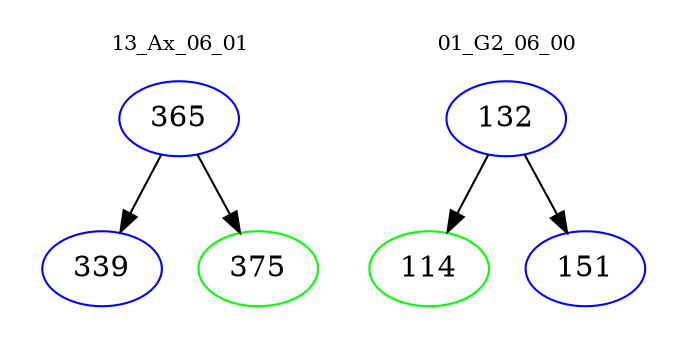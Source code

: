 digraph{
subgraph cluster_0 {
color = white
label = "13_Ax_06_01";
fontsize=10;
T0_365 [label="365", color="blue"]
T0_365 -> T0_339 [color="black"]
T0_339 [label="339", color="blue"]
T0_365 -> T0_375 [color="black"]
T0_375 [label="375", color="green"]
}
subgraph cluster_1 {
color = white
label = "01_G2_06_00";
fontsize=10;
T1_132 [label="132", color="blue"]
T1_132 -> T1_114 [color="black"]
T1_114 [label="114", color="green"]
T1_132 -> T1_151 [color="black"]
T1_151 [label="151", color="blue"]
}
}
